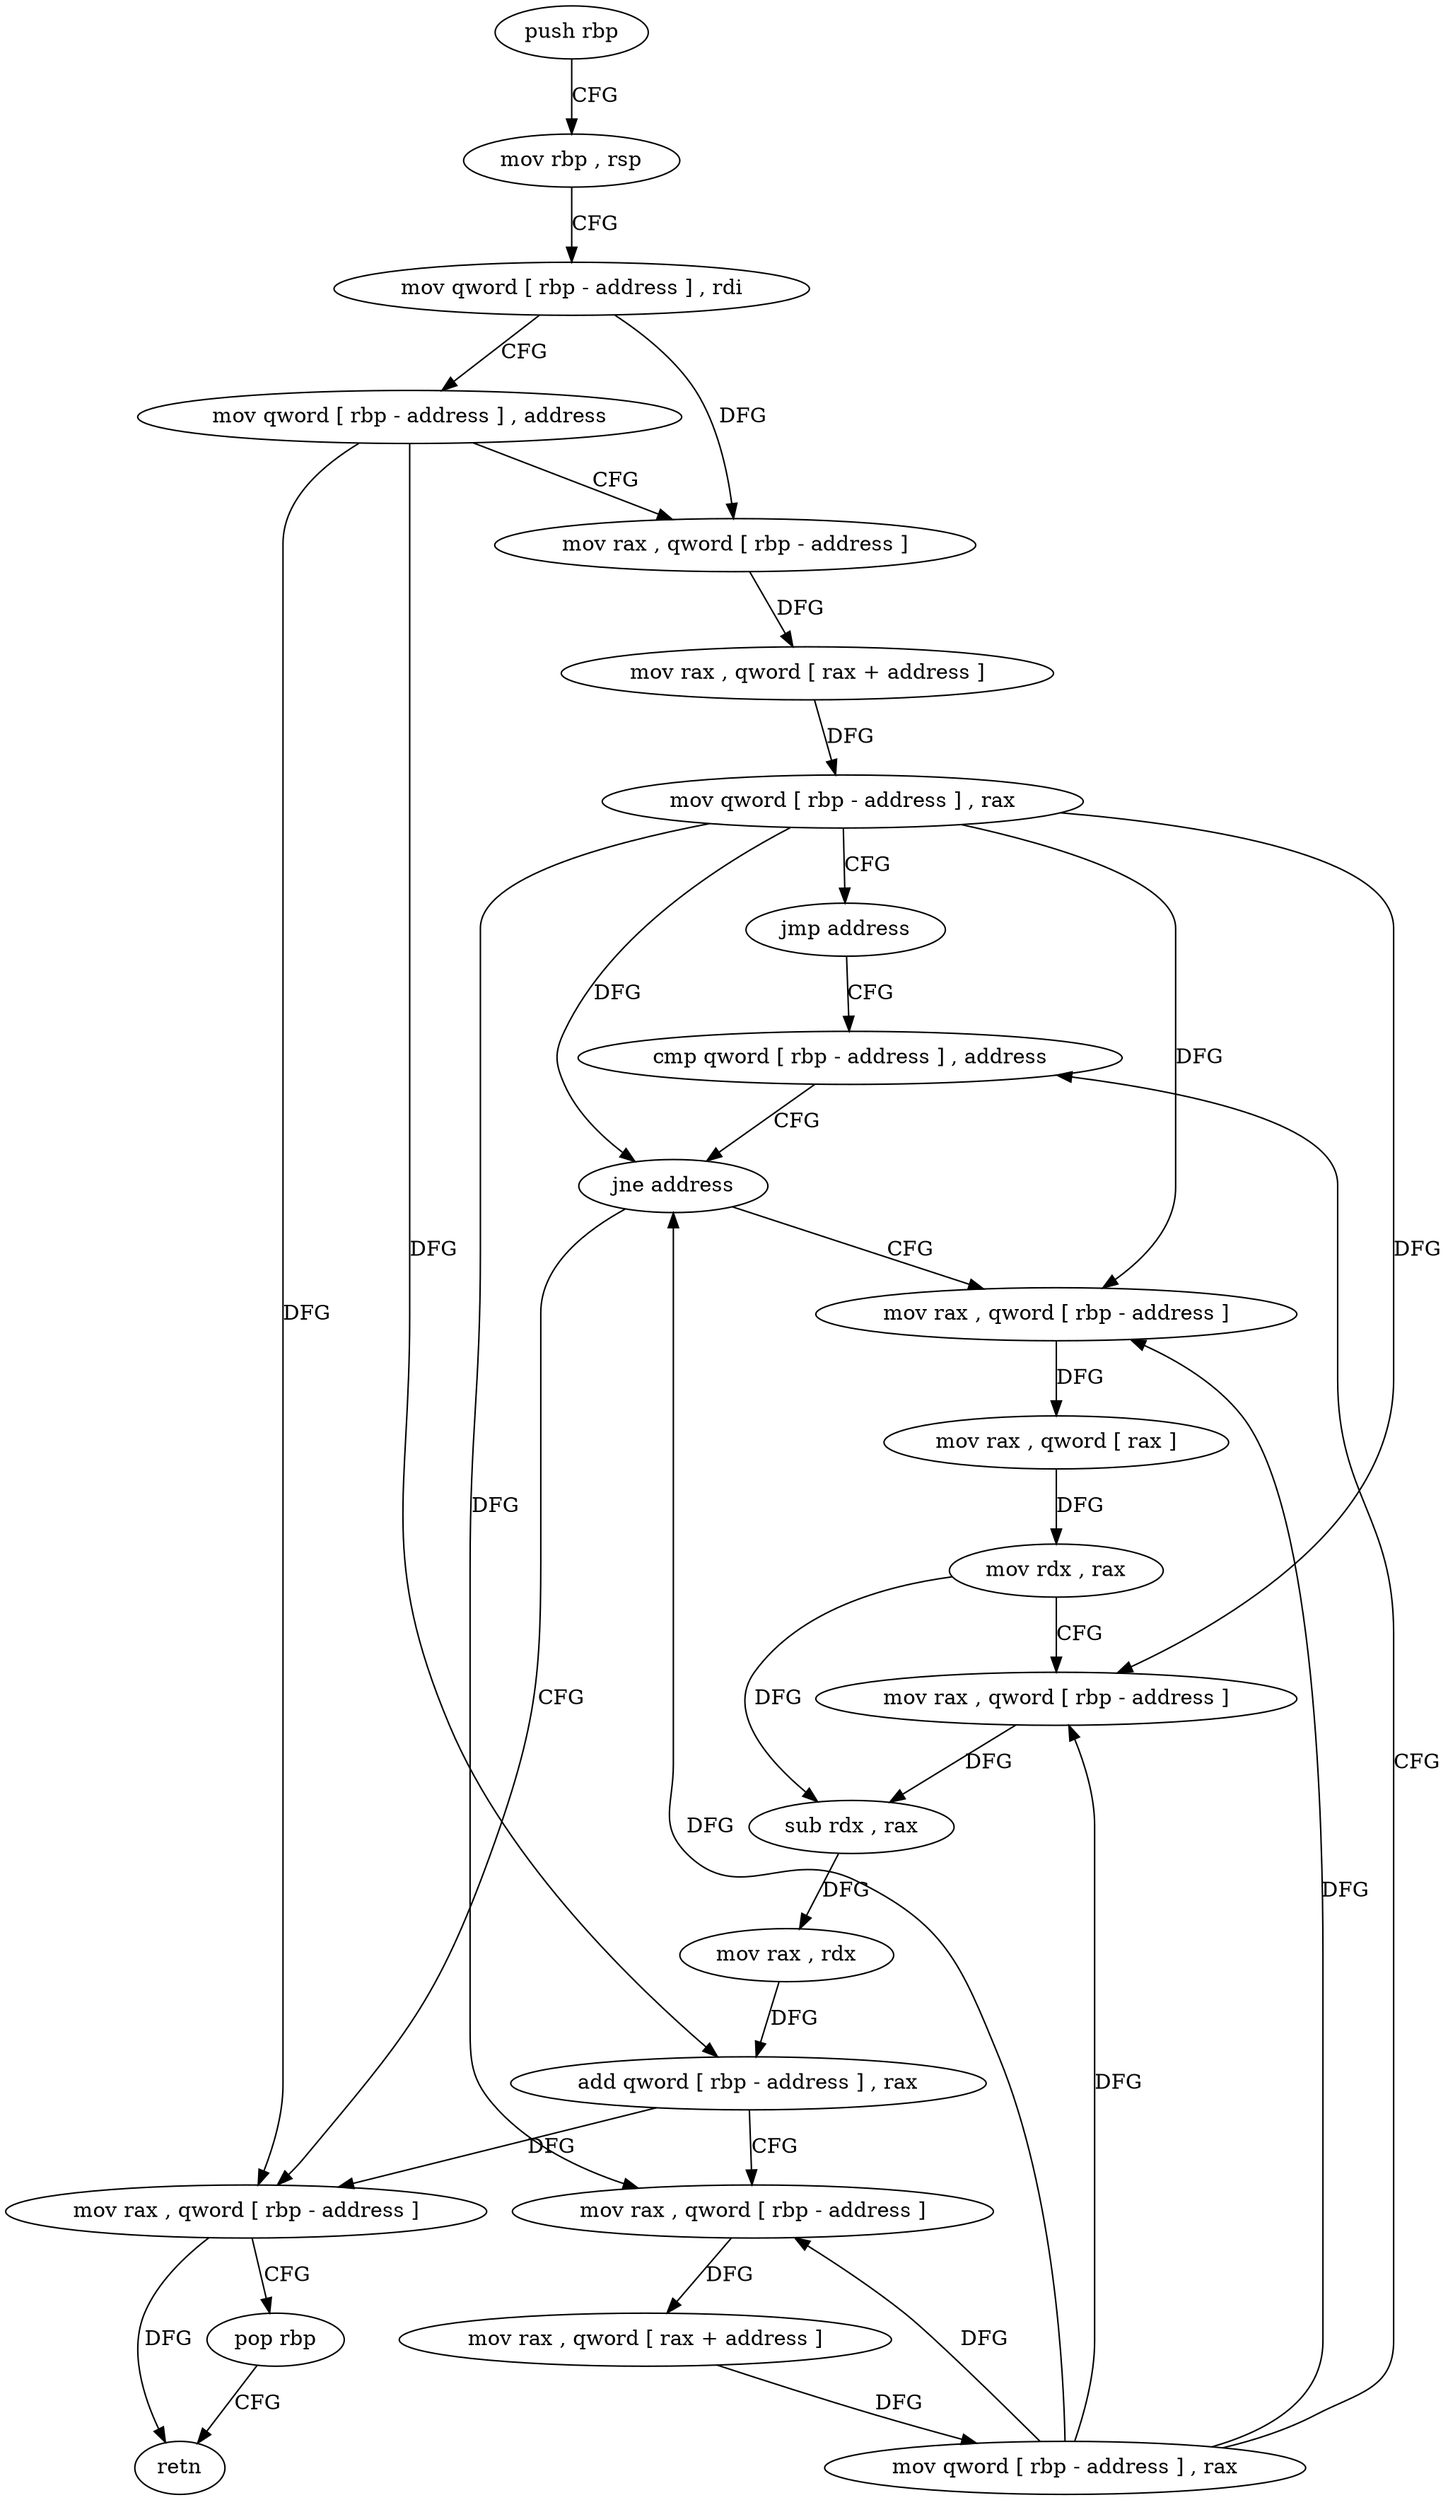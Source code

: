 digraph "func" {
"243836" [label = "push rbp" ]
"243837" [label = "mov rbp , rsp" ]
"243840" [label = "mov qword [ rbp - address ] , rdi" ]
"243844" [label = "mov qword [ rbp - address ] , address" ]
"243852" [label = "mov rax , qword [ rbp - address ]" ]
"243856" [label = "mov rax , qword [ rax + address ]" ]
"243860" [label = "mov qword [ rbp - address ] , rax" ]
"243864" [label = "jmp address" ]
"243902" [label = "cmp qword [ rbp - address ] , address" ]
"243907" [label = "jne address" ]
"243866" [label = "mov rax , qword [ rbp - address ]" ]
"243909" [label = "mov rax , qword [ rbp - address ]" ]
"243870" [label = "mov rax , qword [ rax ]" ]
"243873" [label = "mov rdx , rax" ]
"243876" [label = "mov rax , qword [ rbp - address ]" ]
"243880" [label = "sub rdx , rax" ]
"243883" [label = "mov rax , rdx" ]
"243886" [label = "add qword [ rbp - address ] , rax" ]
"243890" [label = "mov rax , qword [ rbp - address ]" ]
"243894" [label = "mov rax , qword [ rax + address ]" ]
"243898" [label = "mov qword [ rbp - address ] , rax" ]
"243913" [label = "pop rbp" ]
"243914" [label = "retn" ]
"243836" -> "243837" [ label = "CFG" ]
"243837" -> "243840" [ label = "CFG" ]
"243840" -> "243844" [ label = "CFG" ]
"243840" -> "243852" [ label = "DFG" ]
"243844" -> "243852" [ label = "CFG" ]
"243844" -> "243886" [ label = "DFG" ]
"243844" -> "243909" [ label = "DFG" ]
"243852" -> "243856" [ label = "DFG" ]
"243856" -> "243860" [ label = "DFG" ]
"243860" -> "243864" [ label = "CFG" ]
"243860" -> "243907" [ label = "DFG" ]
"243860" -> "243866" [ label = "DFG" ]
"243860" -> "243876" [ label = "DFG" ]
"243860" -> "243890" [ label = "DFG" ]
"243864" -> "243902" [ label = "CFG" ]
"243902" -> "243907" [ label = "CFG" ]
"243907" -> "243866" [ label = "CFG" ]
"243907" -> "243909" [ label = "CFG" ]
"243866" -> "243870" [ label = "DFG" ]
"243909" -> "243913" [ label = "CFG" ]
"243909" -> "243914" [ label = "DFG" ]
"243870" -> "243873" [ label = "DFG" ]
"243873" -> "243876" [ label = "CFG" ]
"243873" -> "243880" [ label = "DFG" ]
"243876" -> "243880" [ label = "DFG" ]
"243880" -> "243883" [ label = "DFG" ]
"243883" -> "243886" [ label = "DFG" ]
"243886" -> "243890" [ label = "CFG" ]
"243886" -> "243909" [ label = "DFG" ]
"243890" -> "243894" [ label = "DFG" ]
"243894" -> "243898" [ label = "DFG" ]
"243898" -> "243902" [ label = "CFG" ]
"243898" -> "243907" [ label = "DFG" ]
"243898" -> "243866" [ label = "DFG" ]
"243898" -> "243876" [ label = "DFG" ]
"243898" -> "243890" [ label = "DFG" ]
"243913" -> "243914" [ label = "CFG" ]
}
